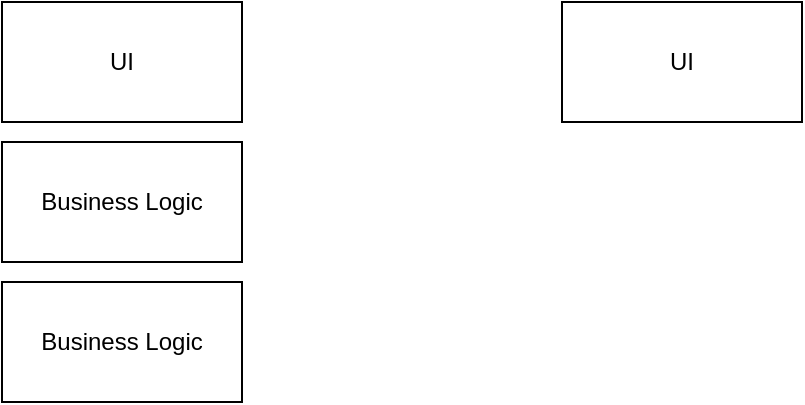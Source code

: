 <mxfile version="20.8.5" type="device"><diagram id="JGX0aODwaZBRoai8wXzI" name="Page-1"><mxGraphModel dx="1050" dy="580" grid="1" gridSize="10" guides="1" tooltips="1" connect="1" arrows="1" fold="1" page="1" pageScale="1" pageWidth="850" pageHeight="1100" math="0" shadow="0"><root><mxCell id="0"/><mxCell id="1" parent="0"/><mxCell id="GeI-dCmy2OXilNsdLLJy-1" value="UI" style="rounded=0;whiteSpace=wrap;html=1;" vertex="1" parent="1"><mxGeometry x="240" y="140" width="120" height="60" as="geometry"/></mxCell><mxCell id="GeI-dCmy2OXilNsdLLJy-2" value="UI" style="rounded=0;whiteSpace=wrap;html=1;" vertex="1" parent="1"><mxGeometry x="520" y="140" width="120" height="60" as="geometry"/></mxCell><mxCell id="GeI-dCmy2OXilNsdLLJy-3" value="Business Logic" style="rounded=0;whiteSpace=wrap;html=1;" vertex="1" parent="1"><mxGeometry x="240" y="210" width="120" height="60" as="geometry"/></mxCell><mxCell id="GeI-dCmy2OXilNsdLLJy-4" value="Business Logic" style="rounded=0;whiteSpace=wrap;html=1;" vertex="1" parent="1"><mxGeometry x="240" y="280" width="120" height="60" as="geometry"/></mxCell></root></mxGraphModel></diagram></mxfile>